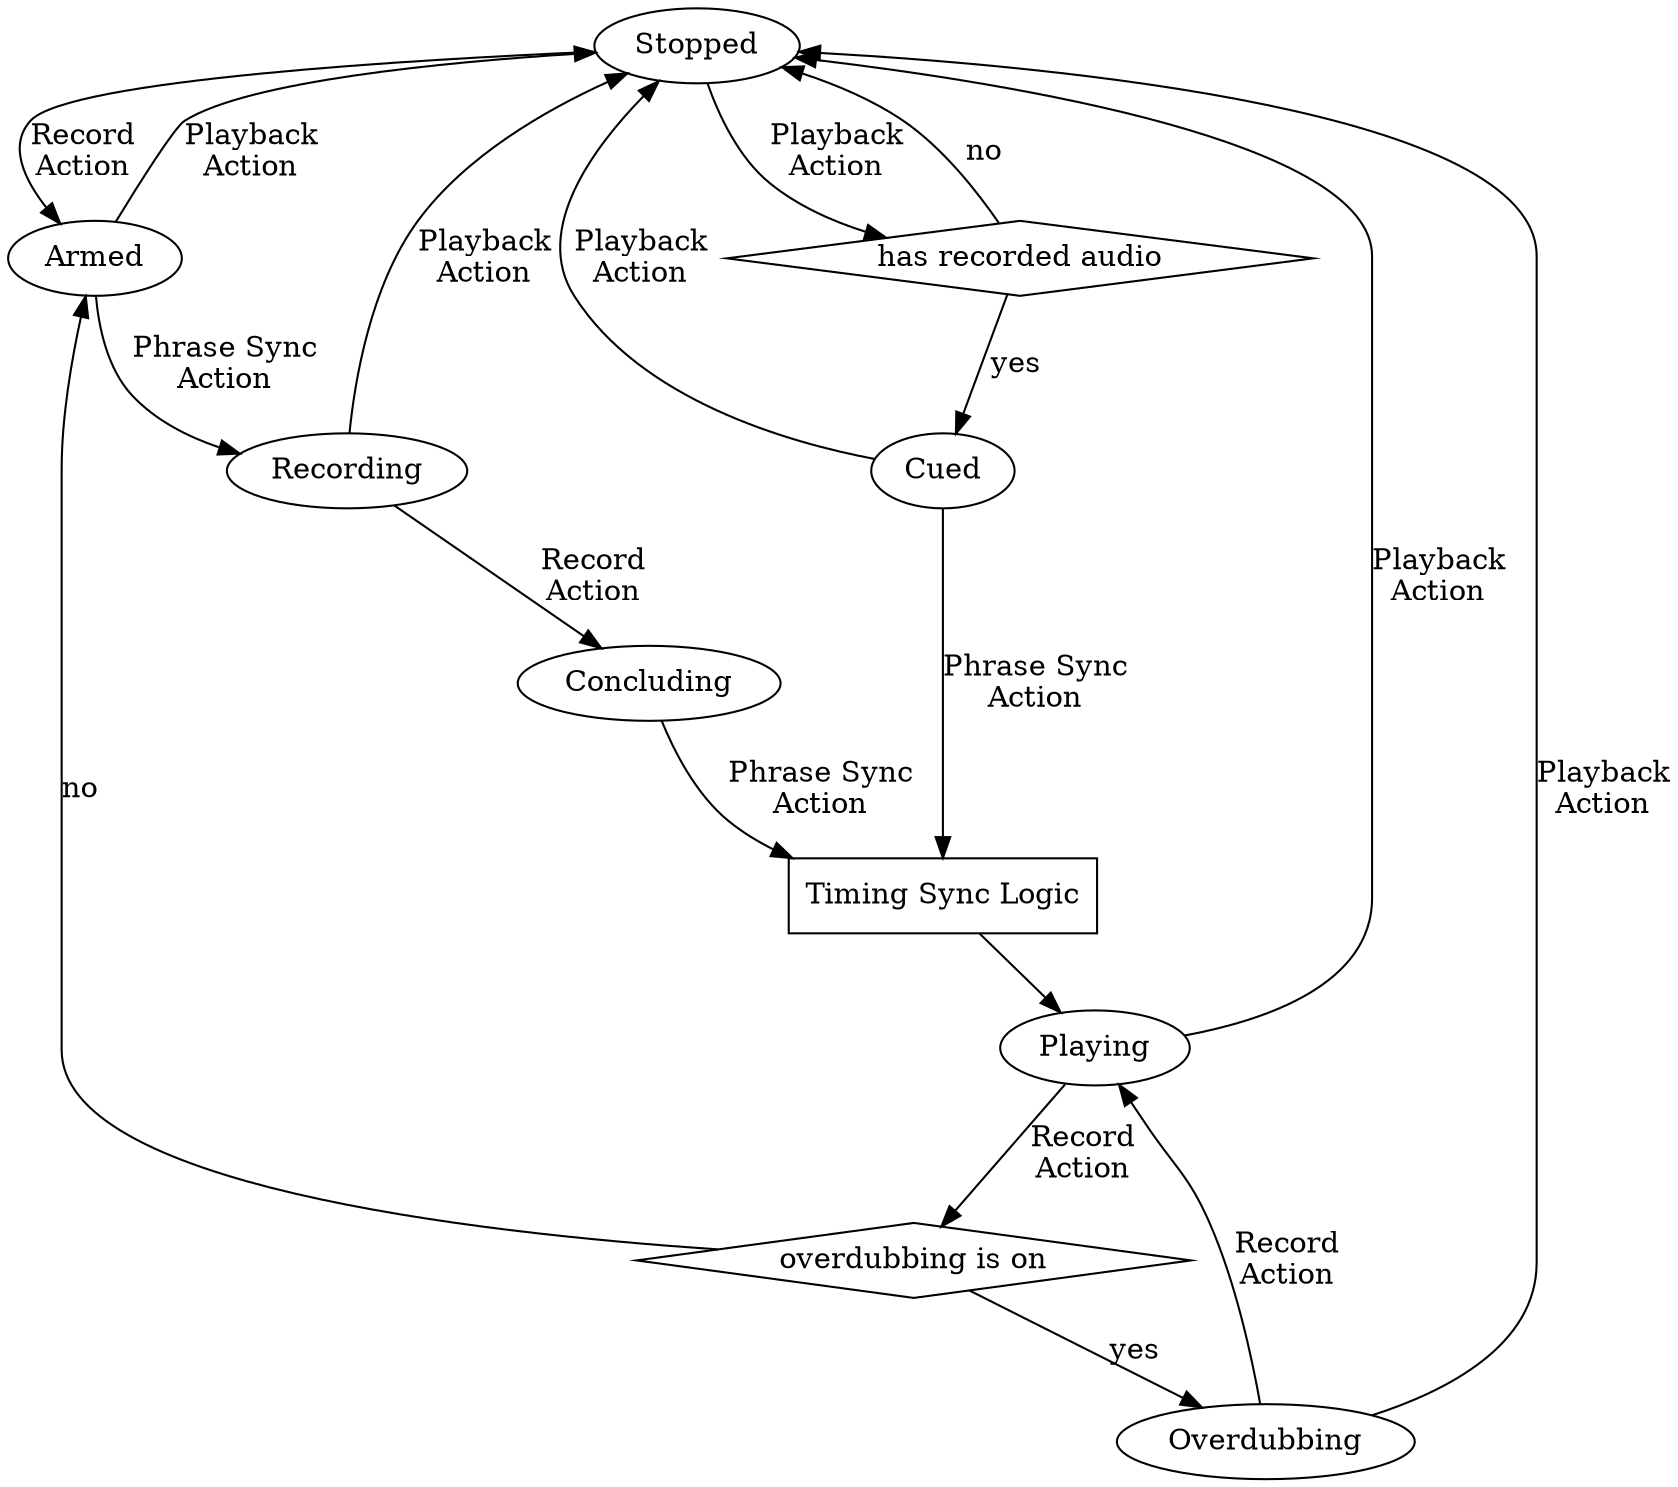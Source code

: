 digraph G {

  Stopped [ shape="oval" ];
  Armed [ shape="oval" ];
  hasAudio [ label="has recorded audio", shape="diamond" ];
  Cued [ shape="oval" ];
  playSyncLogic [ label="Timing Sync Logic", shape="box" ];
  Recording [ shape="oval" ];
  Concluding [ shape="oval" ];
  Playing [ shape="oval" ];
  overdubActive [ label="overdubbing is on", shape="diamond" ];
  Overdubbing [ shape="oval" ];

  Stopped -> Armed [ label="Record\nAction" ];
  Stopped -> hasAudio [ label="Playback\nAction" ];
  hasAudio -> Stopped [ label="no" ];
  hasAudio -> Cued [ label="yes" ];

  Cued -> playSyncLogic [ label="Phrase Sync\nAction" ];
  playSyncLogic -> Playing;
  Cued -> Stopped [ label="Playback\nAction" ];

  Armed -> Stopped [ label="Playback\nAction" ];
  Armed -> Recording [ label="Phrase Sync\nAction" ];

  Recording -> Stopped [ label="Playback\nAction" ];
  Recording -> Concluding [ label="Record\nAction" ];
  Concluding -> playSyncLogic [ label="Phrase Sync\nAction" ];

  Playing -> Stopped [ label="Playback\nAction" ];
  Playing -> overdubActive [ label="Record\nAction" ];
  overdubActive -> Armed [ label="no" ];
  overdubActive -> Overdubbing [ label="yes" ];

  Overdubbing -> Stopped [ label="Playback\nAction" ];
  Overdubbing -> Playing [ label="Record\nAction" ];

}
